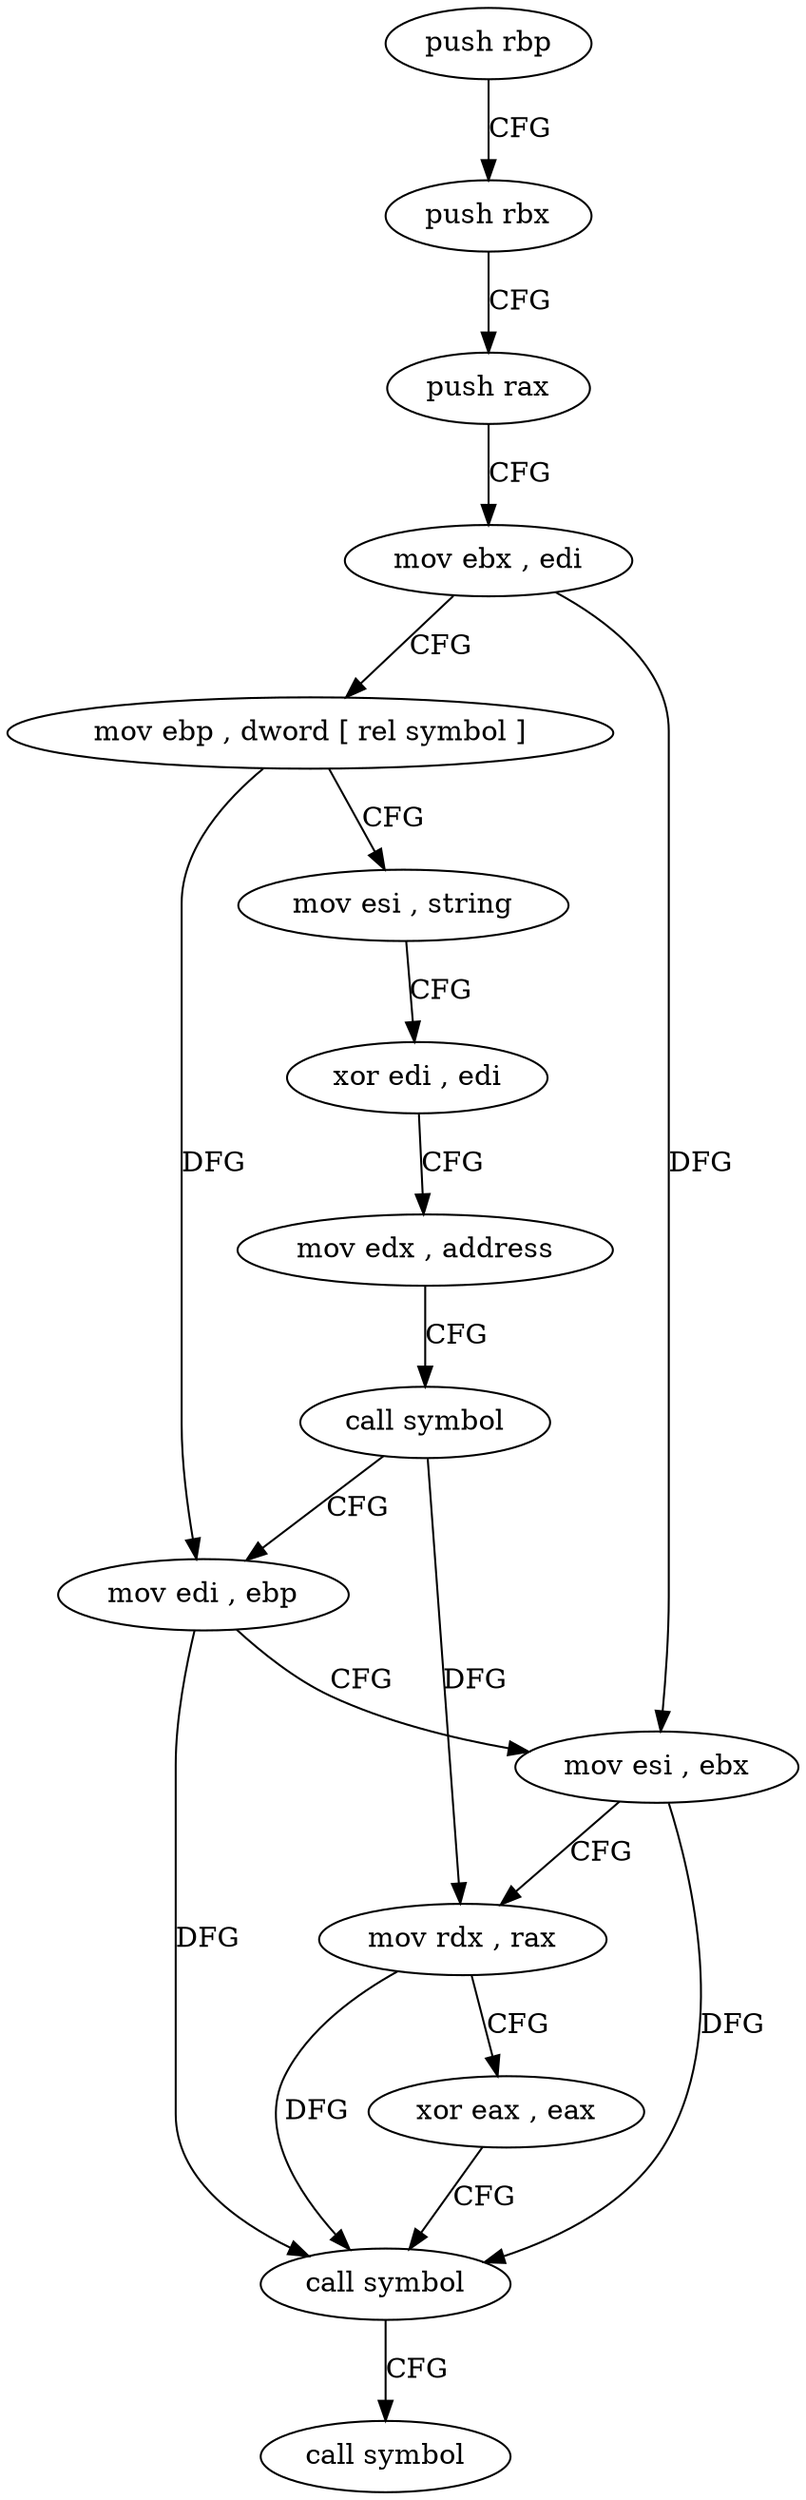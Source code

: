 digraph "func" {
"4223696" [label = "push rbp" ]
"4223697" [label = "push rbx" ]
"4223698" [label = "push rax" ]
"4223699" [label = "mov ebx , edi" ]
"4223701" [label = "mov ebp , dword [ rel symbol ]" ]
"4223707" [label = "mov esi , string" ]
"4223712" [label = "xor edi , edi" ]
"4223714" [label = "mov edx , address" ]
"4223719" [label = "call symbol" ]
"4223724" [label = "mov edi , ebp" ]
"4223726" [label = "mov esi , ebx" ]
"4223728" [label = "mov rdx , rax" ]
"4223731" [label = "xor eax , eax" ]
"4223733" [label = "call symbol" ]
"4223738" [label = "call symbol" ]
"4223696" -> "4223697" [ label = "CFG" ]
"4223697" -> "4223698" [ label = "CFG" ]
"4223698" -> "4223699" [ label = "CFG" ]
"4223699" -> "4223701" [ label = "CFG" ]
"4223699" -> "4223726" [ label = "DFG" ]
"4223701" -> "4223707" [ label = "CFG" ]
"4223701" -> "4223724" [ label = "DFG" ]
"4223707" -> "4223712" [ label = "CFG" ]
"4223712" -> "4223714" [ label = "CFG" ]
"4223714" -> "4223719" [ label = "CFG" ]
"4223719" -> "4223724" [ label = "CFG" ]
"4223719" -> "4223728" [ label = "DFG" ]
"4223724" -> "4223726" [ label = "CFG" ]
"4223724" -> "4223733" [ label = "DFG" ]
"4223726" -> "4223728" [ label = "CFG" ]
"4223726" -> "4223733" [ label = "DFG" ]
"4223728" -> "4223731" [ label = "CFG" ]
"4223728" -> "4223733" [ label = "DFG" ]
"4223731" -> "4223733" [ label = "CFG" ]
"4223733" -> "4223738" [ label = "CFG" ]
}
